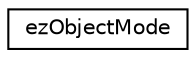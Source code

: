 digraph "Graphical Class Hierarchy"
{
 // LATEX_PDF_SIZE
  edge [fontname="Helvetica",fontsize="10",labelfontname="Helvetica",labelfontsize="10"];
  node [fontname="Helvetica",fontsize="10",shape=record];
  rankdir="LR";
  Node0 [label="ezObjectMode",height=0.2,width=0.4,color="black", fillcolor="white", style="filled",URL="$de/dcc/structez_object_mode.htm",tooltip="Specifies the mode of an object. This enum is only used in the editor."];
}
